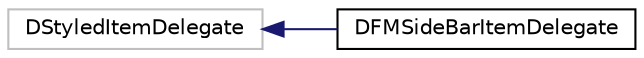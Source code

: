 digraph "类继承关系图"
{
  edge [fontname="Helvetica",fontsize="10",labelfontname="Helvetica",labelfontsize="10"];
  node [fontname="Helvetica",fontsize="10",shape=record];
  rankdir="LR";
  Node2726 [label="DStyledItemDelegate",height=0.2,width=0.4,color="grey75", fillcolor="white", style="filled"];
  Node2726 -> Node0 [dir="back",color="midnightblue",fontsize="10",style="solid",fontname="Helvetica"];
  Node0 [label="DFMSideBarItemDelegate",height=0.2,width=0.4,color="black", fillcolor="white", style="filled",URL="$class_d_f_m_side_bar_item_delegate.html"];
}
